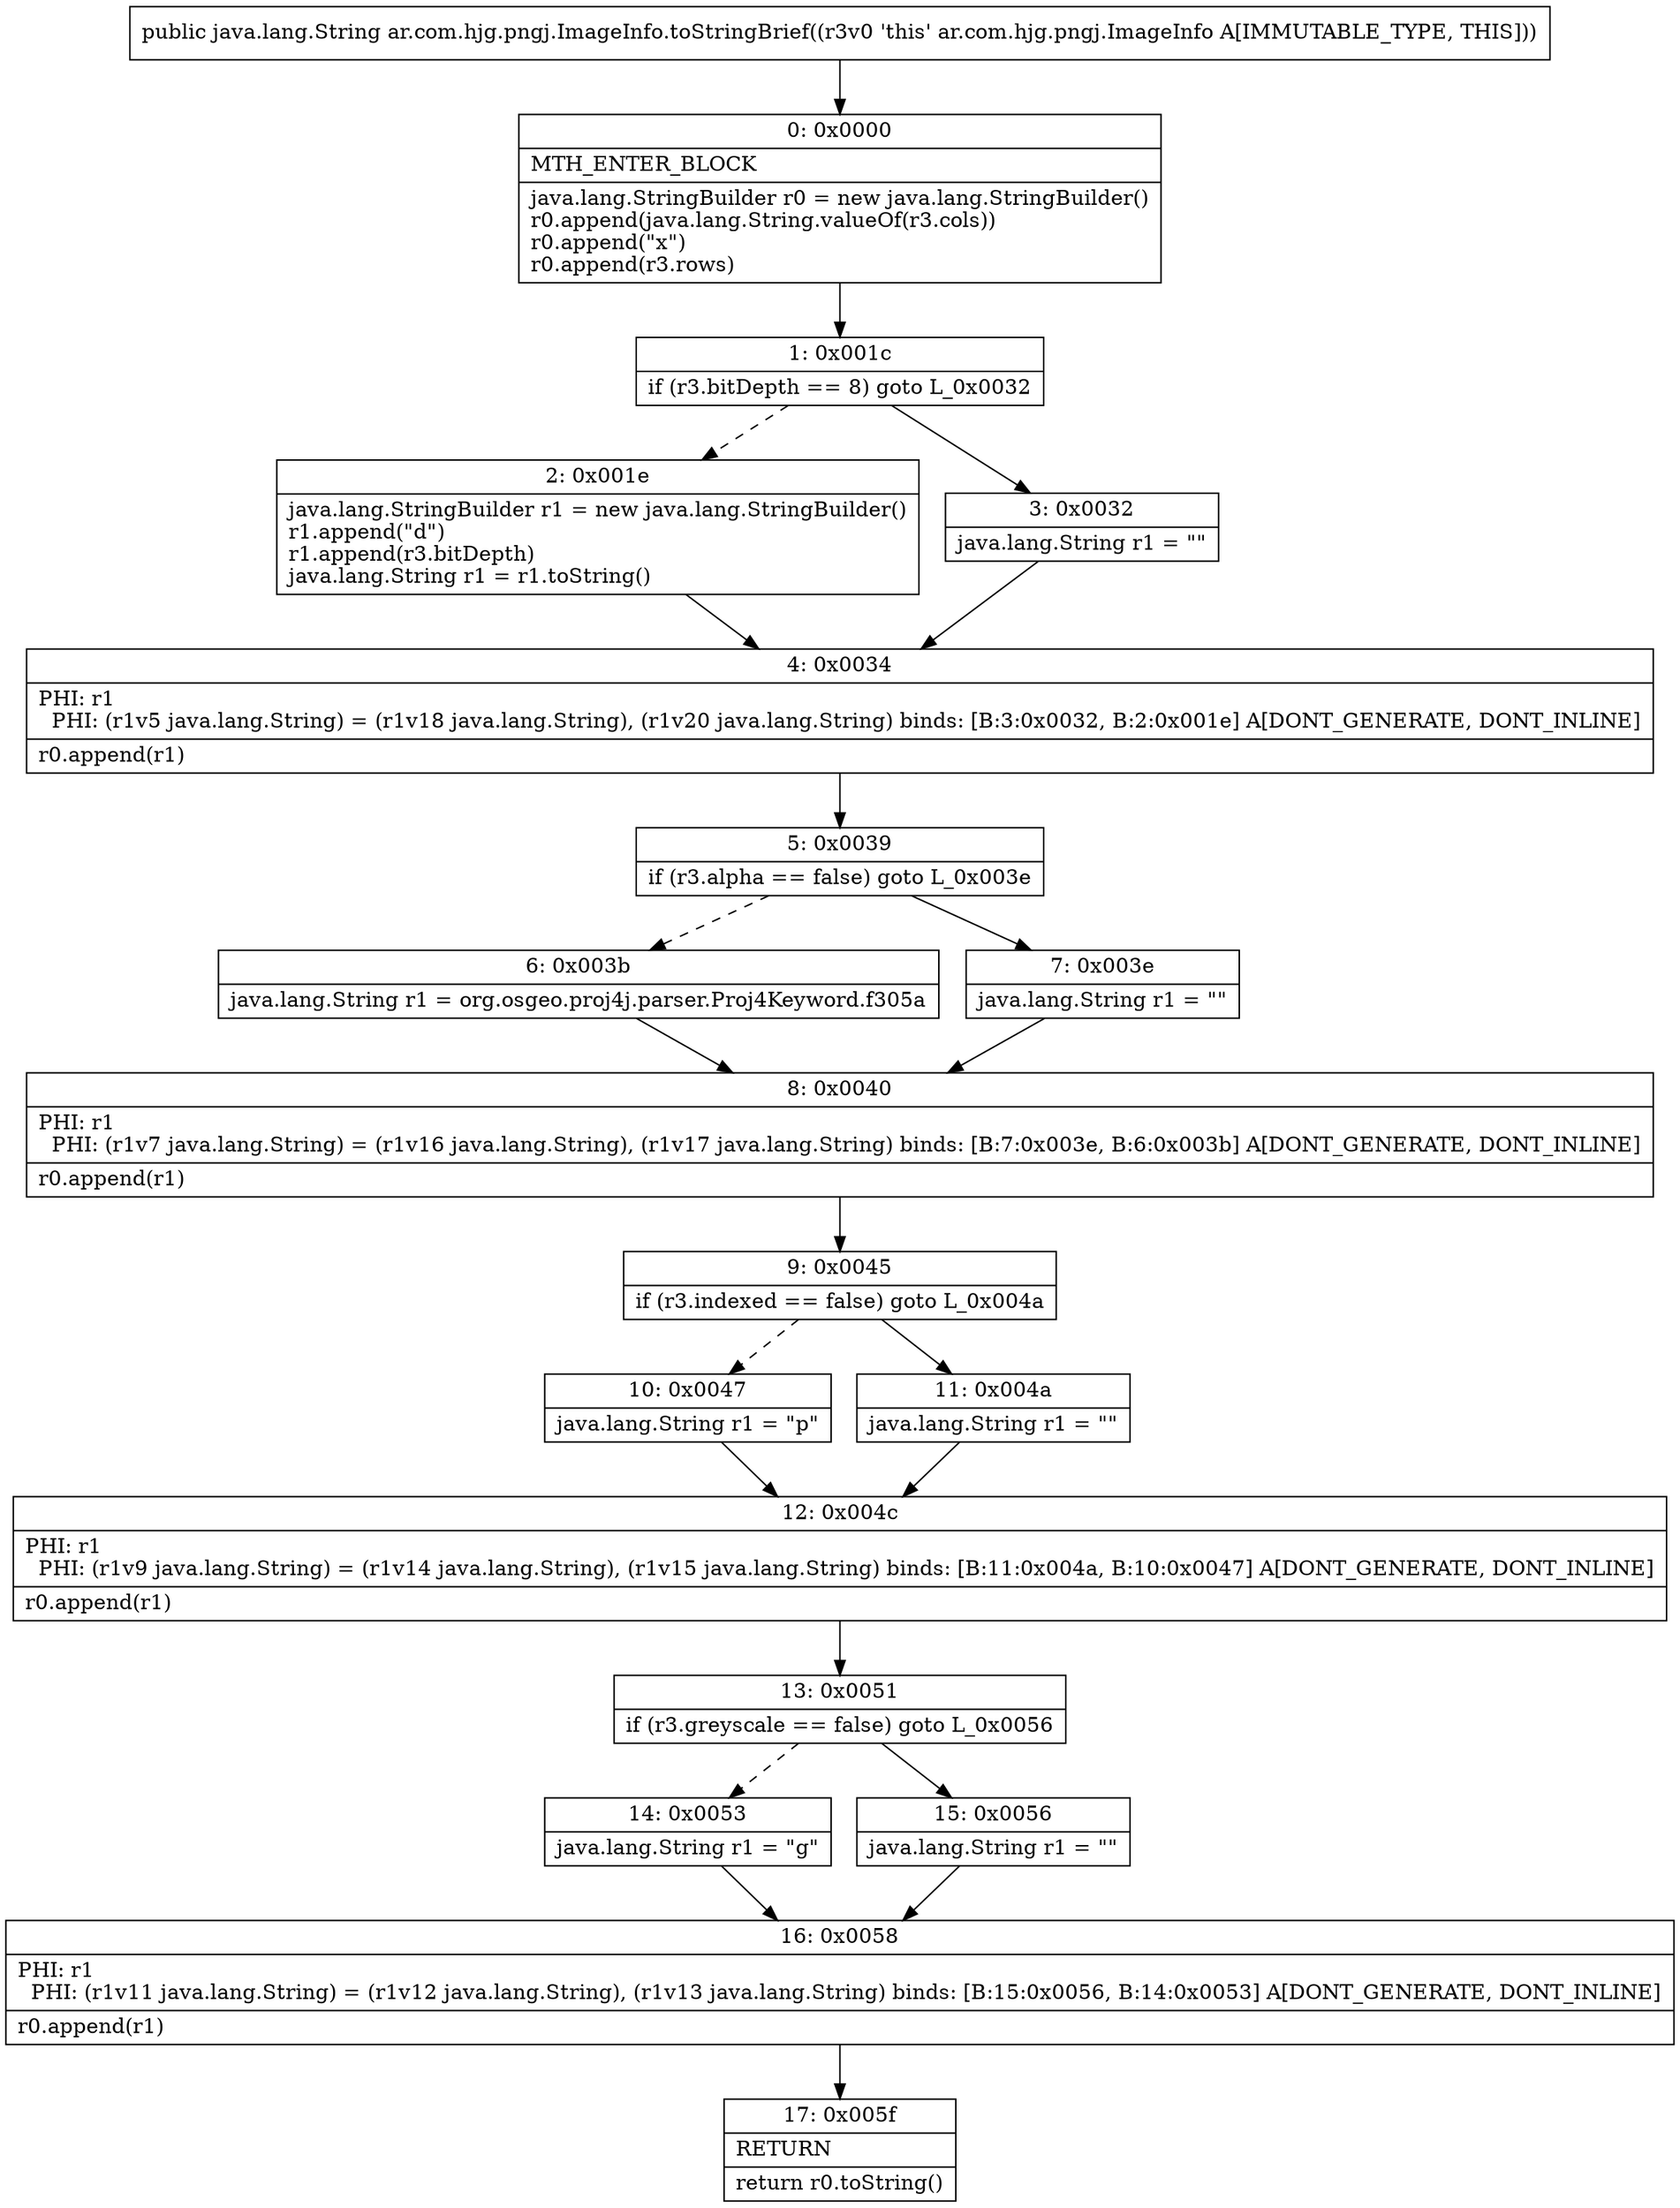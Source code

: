 digraph "CFG forar.com.hjg.pngj.ImageInfo.toStringBrief()Ljava\/lang\/String;" {
Node_0 [shape=record,label="{0\:\ 0x0000|MTH_ENTER_BLOCK\l|java.lang.StringBuilder r0 = new java.lang.StringBuilder()\lr0.append(java.lang.String.valueOf(r3.cols))\lr0.append(\"x\")\lr0.append(r3.rows)\l}"];
Node_1 [shape=record,label="{1\:\ 0x001c|if (r3.bitDepth == 8) goto L_0x0032\l}"];
Node_2 [shape=record,label="{2\:\ 0x001e|java.lang.StringBuilder r1 = new java.lang.StringBuilder()\lr1.append(\"d\")\lr1.append(r3.bitDepth)\ljava.lang.String r1 = r1.toString()\l}"];
Node_3 [shape=record,label="{3\:\ 0x0032|java.lang.String r1 = \"\"\l}"];
Node_4 [shape=record,label="{4\:\ 0x0034|PHI: r1 \l  PHI: (r1v5 java.lang.String) = (r1v18 java.lang.String), (r1v20 java.lang.String) binds: [B:3:0x0032, B:2:0x001e] A[DONT_GENERATE, DONT_INLINE]\l|r0.append(r1)\l}"];
Node_5 [shape=record,label="{5\:\ 0x0039|if (r3.alpha == false) goto L_0x003e\l}"];
Node_6 [shape=record,label="{6\:\ 0x003b|java.lang.String r1 = org.osgeo.proj4j.parser.Proj4Keyword.f305a\l}"];
Node_7 [shape=record,label="{7\:\ 0x003e|java.lang.String r1 = \"\"\l}"];
Node_8 [shape=record,label="{8\:\ 0x0040|PHI: r1 \l  PHI: (r1v7 java.lang.String) = (r1v16 java.lang.String), (r1v17 java.lang.String) binds: [B:7:0x003e, B:6:0x003b] A[DONT_GENERATE, DONT_INLINE]\l|r0.append(r1)\l}"];
Node_9 [shape=record,label="{9\:\ 0x0045|if (r3.indexed == false) goto L_0x004a\l}"];
Node_10 [shape=record,label="{10\:\ 0x0047|java.lang.String r1 = \"p\"\l}"];
Node_11 [shape=record,label="{11\:\ 0x004a|java.lang.String r1 = \"\"\l}"];
Node_12 [shape=record,label="{12\:\ 0x004c|PHI: r1 \l  PHI: (r1v9 java.lang.String) = (r1v14 java.lang.String), (r1v15 java.lang.String) binds: [B:11:0x004a, B:10:0x0047] A[DONT_GENERATE, DONT_INLINE]\l|r0.append(r1)\l}"];
Node_13 [shape=record,label="{13\:\ 0x0051|if (r3.greyscale == false) goto L_0x0056\l}"];
Node_14 [shape=record,label="{14\:\ 0x0053|java.lang.String r1 = \"g\"\l}"];
Node_15 [shape=record,label="{15\:\ 0x0056|java.lang.String r1 = \"\"\l}"];
Node_16 [shape=record,label="{16\:\ 0x0058|PHI: r1 \l  PHI: (r1v11 java.lang.String) = (r1v12 java.lang.String), (r1v13 java.lang.String) binds: [B:15:0x0056, B:14:0x0053] A[DONT_GENERATE, DONT_INLINE]\l|r0.append(r1)\l}"];
Node_17 [shape=record,label="{17\:\ 0x005f|RETURN\l|return r0.toString()\l}"];
MethodNode[shape=record,label="{public java.lang.String ar.com.hjg.pngj.ImageInfo.toStringBrief((r3v0 'this' ar.com.hjg.pngj.ImageInfo A[IMMUTABLE_TYPE, THIS])) }"];
MethodNode -> Node_0;
Node_0 -> Node_1;
Node_1 -> Node_2[style=dashed];
Node_1 -> Node_3;
Node_2 -> Node_4;
Node_3 -> Node_4;
Node_4 -> Node_5;
Node_5 -> Node_6[style=dashed];
Node_5 -> Node_7;
Node_6 -> Node_8;
Node_7 -> Node_8;
Node_8 -> Node_9;
Node_9 -> Node_10[style=dashed];
Node_9 -> Node_11;
Node_10 -> Node_12;
Node_11 -> Node_12;
Node_12 -> Node_13;
Node_13 -> Node_14[style=dashed];
Node_13 -> Node_15;
Node_14 -> Node_16;
Node_15 -> Node_16;
Node_16 -> Node_17;
}


